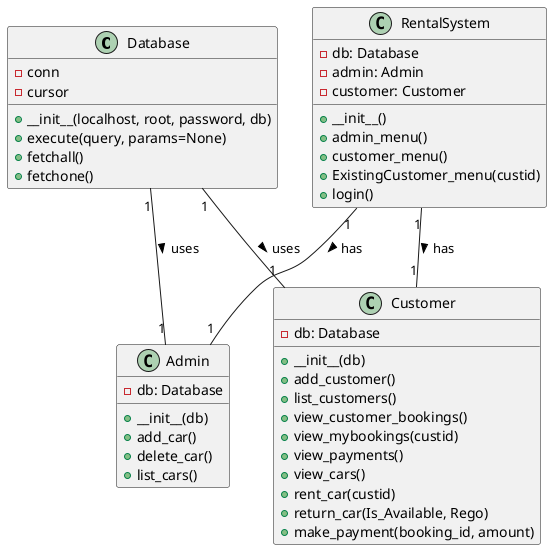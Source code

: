 @startuml

class Database {
    -conn
    -cursor
    +__init__(localhost, root, password, db)
    +execute(query, params=None)
    +fetchall()
    +fetchone()
}

class Admin {
    -db: Database
    +__init__(db)
    +add_car()
    +delete_car()
    +list_cars()
}

class Customer {
    -db: Database
    +__init__(db)
    +add_customer()
    +list_customers()
    +view_customer_bookings()
    +view_mybookings(custid)
    +view_payments()
    +view_cars()
    +rent_car(custid)
    +return_car(Is_Available, Rego)
    +make_payment(booking_id, amount)
}

class RentalSystem {
    -db: Database
    -admin: Admin
    -customer: Customer
    +__init__()
    +admin_menu()
    +customer_menu()
    +ExistingCustomer_menu(custid)
    +login()
}

Database "1" -- "1" Admin : uses >
Database "1" -- "1" Customer : uses >
RentalSystem "1" -- "1" Admin : has >
RentalSystem "1" -- "1" Customer : has >

@enduml

